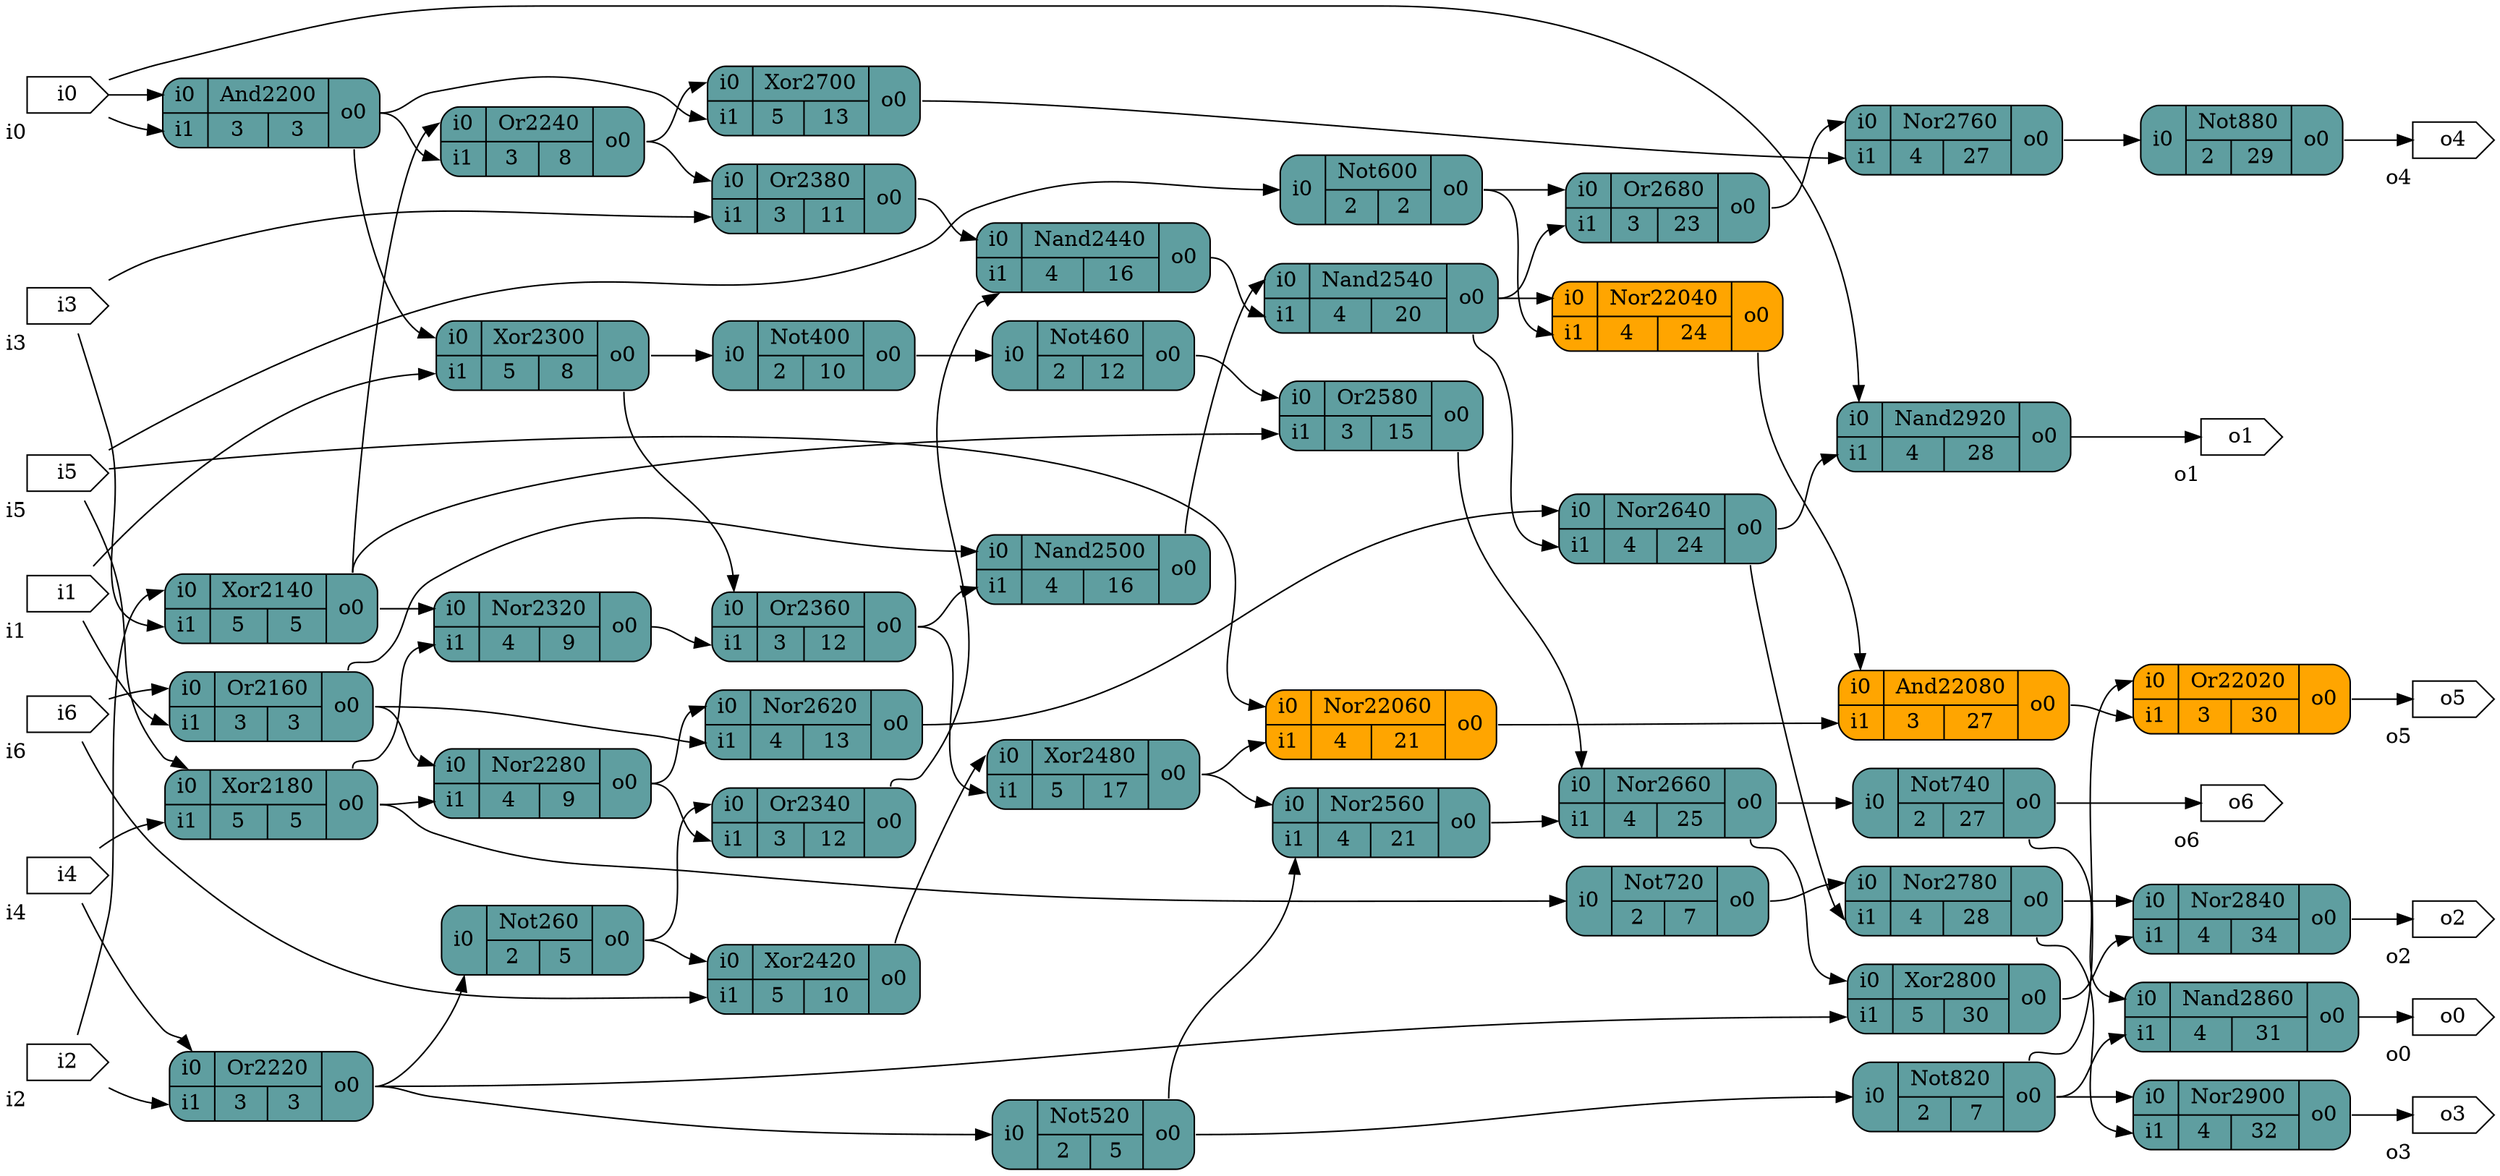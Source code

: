 digraph test {
		graph [rankdir = LR];
		Xor2140[shape=record; style="rounded,filled"; fillcolor=cadetblue; label="{{<i0>i0|<i1>i1}|{Xor2140|{5|5}}|{<o0>o0}}"]
		Or2160[shape=record; style="rounded,filled"; fillcolor=cadetblue; label="{{<i0>i0|<i1>i1}|{Or2160|{3|3}}|{<o0>o0}}"]
		Xor2180[shape=record; style="rounded,filled"; fillcolor=cadetblue; label="{{<i0>i0|<i1>i1}|{Xor2180|{5|5}}|{<o0>o0}}"]
		And2200[shape=record; style="rounded,filled"; fillcolor=cadetblue; label="{{<i0>i0|<i1>i1}|{And2200|{3|3}}|{<o0>o0}}"]
		Or2220[shape=record; style="rounded,filled"; fillcolor=cadetblue; label="{{<i0>i0|<i1>i1}|{Or2220|{3|3}}|{<o0>o0}}"]
		Or2240[shape=record; style="rounded,filled"; fillcolor=cadetblue; label="{{<i0>i0|<i1>i1}|{Or2240|{3|8}}|{<o0>o0}}"]
		Not260[shape=record; style="rounded,filled"; fillcolor=cadetblue; label="{{<i0>i0}|{Not260|{2|5}}|{<o0>o0}}"]
		Nor2280[shape=record; style="rounded,filled"; fillcolor=cadetblue; label="{{<i0>i0|<i1>i1}|{Nor2280|{4|9}}|{<o0>o0}}"]
		Xor2300[shape=record; style="rounded,filled"; fillcolor=cadetblue; label="{{<i0>i0|<i1>i1}|{Xor2300|{5|8}}|{<o0>o0}}"]
		Nor2320[shape=record; style="rounded,filled"; fillcolor=cadetblue; label="{{<i0>i0|<i1>i1}|{Nor2320|{4|9}}|{<o0>o0}}"]
		Or2340[shape=record; style="rounded,filled"; fillcolor=cadetblue; label="{{<i0>i0|<i1>i1}|{Or2340|{3|12}}|{<o0>o0}}"]
		Or2360[shape=record; style="rounded,filled"; fillcolor=cadetblue; label="{{<i0>i0|<i1>i1}|{Or2360|{3|12}}|{<o0>o0}}"]
		Or2380[shape=record; style="rounded,filled"; fillcolor=cadetblue; label="{{<i0>i0|<i1>i1}|{Or2380|{3|11}}|{<o0>o0}}"]
		Not400[shape=record; style="rounded,filled"; fillcolor=cadetblue; label="{{<i0>i0}|{Not400|{2|10}}|{<o0>o0}}"]
		Xor2420[shape=record; style="rounded,filled"; fillcolor=cadetblue; label="{{<i0>i0|<i1>i1}|{Xor2420|{5|10}}|{<o0>o0}}"]
		Nand2440[shape=record; style="rounded,filled"; fillcolor=cadetblue; label="{{<i0>i0|<i1>i1}|{Nand2440|{4|16}}|{<o0>o0}}"]
		Not460[shape=record; style="rounded,filled"; fillcolor=cadetblue; label="{{<i0>i0}|{Not460|{2|12}}|{<o0>o0}}"]
		Xor2480[shape=record; style="rounded,filled"; fillcolor=cadetblue; label="{{<i0>i0|<i1>i1}|{Xor2480|{5|17}}|{<o0>o0}}"]
		Nand2500[shape=record; style="rounded,filled"; fillcolor=cadetblue; label="{{<i0>i0|<i1>i1}|{Nand2500|{4|16}}|{<o0>o0}}"]
		Not520[shape=record; style="rounded,filled"; fillcolor=cadetblue; label="{{<i0>i0}|{Not520|{2|5}}|{<o0>o0}}"]
		Nand2540[shape=record; style="rounded,filled"; fillcolor=cadetblue; label="{{<i0>i0|<i1>i1}|{Nand2540|{4|20}}|{<o0>o0}}"]
		Nor2560[shape=record; style="rounded,filled"; fillcolor=cadetblue; label="{{<i0>i0|<i1>i1}|{Nor2560|{4|21}}|{<o0>o0}}"]
		Or2580[shape=record; style="rounded,filled"; fillcolor=cadetblue; label="{{<i0>i0|<i1>i1}|{Or2580|{3|15}}|{<o0>o0}}"]
		Not600[shape=record; style="rounded,filled"; fillcolor=cadetblue; label="{{<i0>i0}|{Not600|{2|2}}|{<o0>o0}}"]
		Nor2620[shape=record; style="rounded,filled"; fillcolor=cadetblue; label="{{<i0>i0|<i1>i1}|{Nor2620|{4|13}}|{<o0>o0}}"]
		Nor2640[shape=record; style="rounded,filled"; fillcolor=cadetblue; label="{{<i0>i0|<i1>i1}|{Nor2640|{4|24}}|{<o0>o0}}"]
		Nor2660[shape=record; style="rounded,filled"; fillcolor=cadetblue; label="{{<i0>i0|<i1>i1}|{Nor2660|{4|25}}|{<o0>o0}}"]
		Or2680[shape=record; style="rounded,filled"; fillcolor=cadetblue; label="{{<i0>i0|<i1>i1}|{Or2680|{3|23}}|{<o0>o0}}"]
		Xor2700[shape=record; style="rounded,filled"; fillcolor=cadetblue; label="{{<i0>i0|<i1>i1}|{Xor2700|{5|13}}|{<o0>o0}}"]
		Not720[shape=record; style="rounded,filled"; fillcolor=cadetblue; label="{{<i0>i0}|{Not720|{2|7}}|{<o0>o0}}"]
		Not740[shape=record; style="rounded,filled"; fillcolor=cadetblue; label="{{<i0>i0}|{Not740|{2|27}}|{<o0>o0}}"]
		Nor2760[shape=record; style="rounded,filled"; fillcolor=cadetblue; label="{{<i0>i0|<i1>i1}|{Nor2760|{4|27}}|{<o0>o0}}"]
		Nor2780[shape=record; style="rounded,filled"; fillcolor=cadetblue; label="{{<i0>i0|<i1>i1}|{Nor2780|{4|28}}|{<o0>o0}}"]
		Xor2800[shape=record; style="rounded,filled"; fillcolor=cadetblue; label="{{<i0>i0|<i1>i1}|{Xor2800|{5|30}}|{<o0>o0}}"]
		Not820[shape=record; style="rounded,filled"; fillcolor=cadetblue; label="{{<i0>i0}|{Not820|{2|7}}|{<o0>o0}}"]
		Nor2840[shape=record; style="rounded,filled"; fillcolor=cadetblue; label="{{<i0>i0|<i1>i1}|{Nor2840|{4|34}}|{<o0>o0}}"]
		Nand2860[shape=record; style="rounded,filled"; fillcolor=cadetblue; label="{{<i0>i0|<i1>i1}|{Nand2860|{4|31}}|{<o0>o0}}"]
		Not880[shape=record; style="rounded,filled"; fillcolor=cadetblue; label="{{<i0>i0}|{Not880|{2|29}}|{<o0>o0}}"]
		Nor2900[shape=record; style="rounded,filled"; fillcolor=cadetblue; label="{{<i0>i0|<i1>i1}|{Nor2900|{4|32}}|{<o0>o0}}"]
		Nand2920[shape=record; style="rounded,filled"; fillcolor=cadetblue; label="{{<i0>i0|<i1>i1}|{Nand2920|{4|28}}|{<o0>o0}}"]
		Or22020[shape=record; style="rounded,filled"; fillcolor=orange1; label="{{<i0>i0|<i1>i1}|{Or22020|{3|30}}|{<o0>o0}}"]
		Nor22040[shape=record; style="rounded,filled"; fillcolor=orange1; label="{{<i0>i0|<i1>i1}|{Nor22040|{4|24}}|{<o0>o0}}"]
		Nor22060[shape=record; style="rounded,filled"; fillcolor=orange1; label="{{<i0>i0|<i1>i1}|{Nor22060|{4|21}}|{<o0>o0}}"]
		And22080[shape=record; style="rounded,filled"; fillcolor=orange1; label="{{<i0>i0|<i1>i1}|{And22080|{3|27}}|{<o0>o0}}"]
		i0[shape=cds,xlabel="i0"]
		i1[shape=cds,xlabel="i1"]
		i2[shape=cds,xlabel="i2"]
		i3[shape=cds,xlabel="i3"]
		i4[shape=cds,xlabel="i4"]
		i5[shape=cds,xlabel="i5"]
		i6[shape=cds,xlabel="i6"]
		o0[shape=cds,xlabel="o0"]
		o1[shape=cds,xlabel="o1"]
		o2[shape=cds,xlabel="o2"]
		o3[shape=cds,xlabel="o3"]
		o4[shape=cds,xlabel="o4"]
		o5[shape=cds,xlabel="o5"]
		o6[shape=cds,xlabel="o6"]
		i0 -> And2200:i0;
		i0 -> And2200:i1;
		i0 -> Nand2920:i0;
		i1 -> Or2160:i1;
		i1 -> Xor2300:i1;
		i2 -> Xor2140:i0;
		i2 -> Or2220:i1;
		i3 -> Xor2140:i1;
		i3 -> Or2380:i1;
		i4 -> Xor2180:i1;
		i4 -> Or2220:i0;
		i5 -> Xor2180:i0;
		i5 -> Not600:i0;
		i5 -> Nor22060:i0;
		i6 -> Or2160:i0;
		i6 -> Xor2420:i1;
		Xor2140:o0 -> Or2240:i0;
		Xor2140:o0 -> Nor2320:i0;
		Xor2140:o0 -> Or2580:i1;
		Or2160:o0 -> Nor2280:i0;
		Or2160:o0 -> Nand2500:i0;
		Or2160:o0 -> Nor2620:i1;
		Xor2180:o0 -> Nor2280:i1;
		Xor2180:o0 -> Nor2320:i1;
		Xor2180:o0 -> Not720:i0;
		And2200:o0 -> Or2240:i1;
		And2200:o0 -> Xor2300:i0;
		And2200:o0 -> Xor2700:i1;
		Or2220:o0 -> Not260:i0;
		Or2220:o0 -> Not520:i0;
		Or2220:o0 -> Xor2800:i1;
		Or2240:o0 -> Or2380:i0;
		Or2240:o0 -> Xor2700:i0;
		Not260:o0 -> Or2340:i0;
		Not260:o0 -> Xor2420:i0;
		Nor2280:o0 -> Or2340:i1;
		Nor2280:o0 -> Nor2620:i0;
		Xor2300:o0 -> Or2360:i0;
		Xor2300:o0 -> Not400:i0;
		Nor2320:o0 -> Or2360:i1;
		Or2340:o0 -> Nand2440:i1;
		Or2360:o0 -> Xor2480:i1;
		Or2360:o0 -> Nand2500:i1;
		Or2380:o0 -> Nand2440:i0;
		Not400:o0 -> Not460:i0;
		Xor2420:o0 -> Xor2480:i0;
		Nand2440:o0 -> Nand2540:i1;
		Not460:o0 -> Or2580:i0;
		Xor2480:o0 -> Nor2560:i0;
		Xor2480:o0 -> Nor22060:i1;
		Nand2500:o0 -> Nand2540:i0;
		Not520:o0 -> Nor2560:i1;
		Not520:o0 -> Not820:i0;
		Nand2540:o0 -> Nor2640:i1;
		Nand2540:o0 -> Or2680:i1;
		Nand2540:o0 -> Nor22040:i0;
		Nor2560:o0 -> Nor2660:i1;
		Or2580:o0 -> Nor2660:i0;
		Not600:o0 -> Or2680:i0;
		Not600:o0 -> Nor22040:i1;
		Nor2620:o0 -> Nor2640:i0;
		Nor2640:o0 -> Nor2780:i1;
		Nor2640:o0 -> Nand2920:i1;
		Nor2660:o0 -> Not740:i0;
		Nor2660:o0 -> Xor2800:i0;
		Or2680:o0 -> Nor2760:i0;
		Xor2700:o0 -> Nor2760:i1;
		Not720:o0 -> Nor2780:i0;
		Not740:o0 -> Nand2860:i0;
		Not740:o0 -> o6;
		Nor2760:o0 -> Not880:i0;
		Nor2780:o0 -> Nor2840:i0;
		Nor2780:o0 -> Nor2900:i1;
		Xor2800:o0 -> Nor2840:i1;
		Not820:o0 -> Nand2860:i1;
		Not820:o0 -> Nor2900:i0;
		Not820:o0 -> Or22020:i0;
		Nor2840:o0 -> o2;
		Nand2860:o0 -> o0;
		Not880:o0 -> o4;
		Nor2900:o0 -> o3;
		Nand2920:o0 -> o1;
		Or22020:o0 -> o5;
		Nor22040:o0 -> And22080:i0;
		Nor22060:o0 -> And22080:i1;
		And22080:o0 -> Or22020:i1;
}
